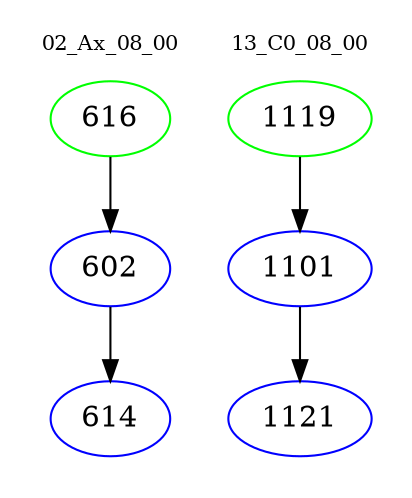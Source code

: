 digraph{
subgraph cluster_0 {
color = white
label = "02_Ax_08_00";
fontsize=10;
T0_616 [label="616", color="green"]
T0_616 -> T0_602 [color="black"]
T0_602 [label="602", color="blue"]
T0_602 -> T0_614 [color="black"]
T0_614 [label="614", color="blue"]
}
subgraph cluster_1 {
color = white
label = "13_C0_08_00";
fontsize=10;
T1_1119 [label="1119", color="green"]
T1_1119 -> T1_1101 [color="black"]
T1_1101 [label="1101", color="blue"]
T1_1101 -> T1_1121 [color="black"]
T1_1121 [label="1121", color="blue"]
}
}
